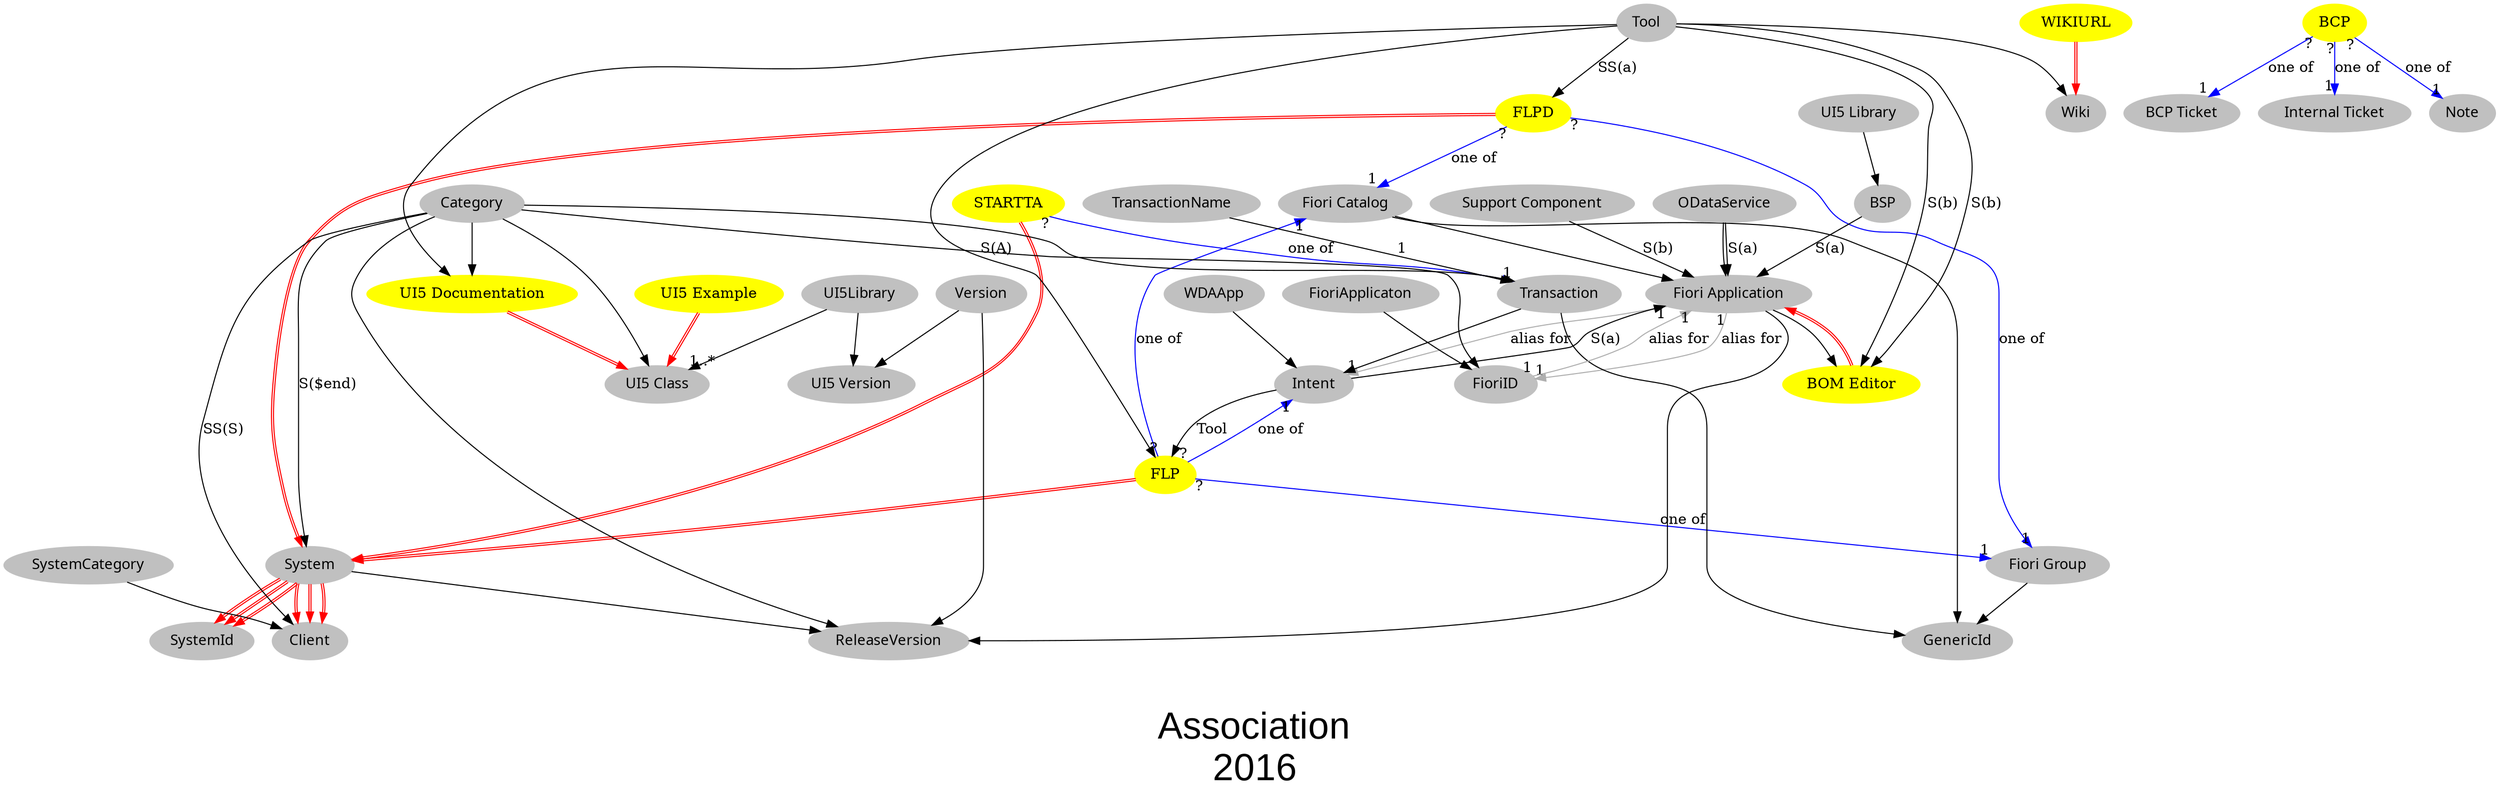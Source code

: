 digraph sdsu {
	size="36,36";
	node [color=yellow, style=filled];
	FLPD FLP "BOM Editor", "WIKIURL" "UI5 Documentation", "UI5 Example", "STARTTA"
	BCP
	node [color=grey, style=filled];
	node [fontname="Verdana", size="30,30"];
	node [color=grey, style=filled];
	graph [ fontname = "Arial",
	  fontsize = 36,
          style = "bold",
          label = "\n Association\n 2016\n",
	  ssize = "30,60" ];
#	System Wiki Client "Fiori Catalog" "Fiori Group"
#	Category -> Wiki
#	Category -> TestCase;
#	Category -> Example;

# requires
	{ edge [color="#ff0000:#FF0000"]
		FLP -> System -> {SystemId Client}
		FLPD -> System -> { SystemId Client}
		STARTTA -> System -> { SystemId Client}
		WIKIURL -> Wiki
		"UI5 Documentation" -> "UI5 Class"
		"UI5 Example" -> "UI5 Class"
		"BOM Editor" -> "Fiori Application"
	}
	{ edge [color="#0000FF" label="one of" headlabel="1",taillabel="?"]
		FLP -> { Intent "Fiori Catalog" "Fiori Group" }
		FLPD -> { "Fiori Catalog" "Fiori Group" }
		STARTTA -> Transaction
		BCP -> { "BCP Ticket" "Internal Ticket" "Note" }
	}
	{ edge [color="#afafaf" label="alias for" headlabel="1",taillabel="1"]
		"Fiori Application" -> Intent
		FioriID -> "Fiori Application"
		"Fiori Application" -> FioriID
	}
	Transaction -> "GenericId"
	"Fiori Catalog" -> "GenericId"
	"Fiori Group" -> "GenericId"

	Category -> "UI5 Documentation";
	Category -> "UI5 Class";
	Category -> ReleaseVersion;
	Category -> Client [ label = "SS(S)" ];
	Category -> System [ label = "S($end)" ];
	UI5Library -> "UI5 Class" [ headlabel="1..*"];
	UI5Library -> "UI5 Version";
	Version -> "UI5 Version";
	Version -> ReleaseVersion;
	"Fiori Application" -> ReleaseVersion
	System -> ReleaseVersion;
	Category -> Transaction;
	Category -> FioriID
	FioriApplicaton -> FioriID
	Tool -> FLPD [ label = "SS(a)" ];
	Tool -> FLP [ label = "S(A)" ];
	Tool -> Wiki
	Tool -> "UI5 Documentation"
	Transaction -> Intent;
	TransactionName -> Transaction [ label ="1"];
	WDAApp -> Intent;
	"Fiori Catalog" -> "Fiori Application"
	"ODataService" -> "Fiori Application"
	"UI5 Library" -> "BSP"
	ODataService -> "Fiori Application" [ label = "S(a)" ];
	"Support Component" -> "Fiori Application" [ label = "S(b)" ];
	"BSP" -> "Fiori Application" [ label = "S(a)" ];
	"Intent" -> "Fiori Application" [ label = "S(a)" ];
	"Tool" -> "BOM Editor" [ label = "S(b)" ];
	"Tool" -> "BOM Editor" [ label = "S(b)" ];
	 "Intent" -> "FLP" [ label = "Tool" ];
	 "Fiori Application" -> "BOM Editor" [ laben = "Tool" ]
# complex aliases
	SystemCategory -> Client

}